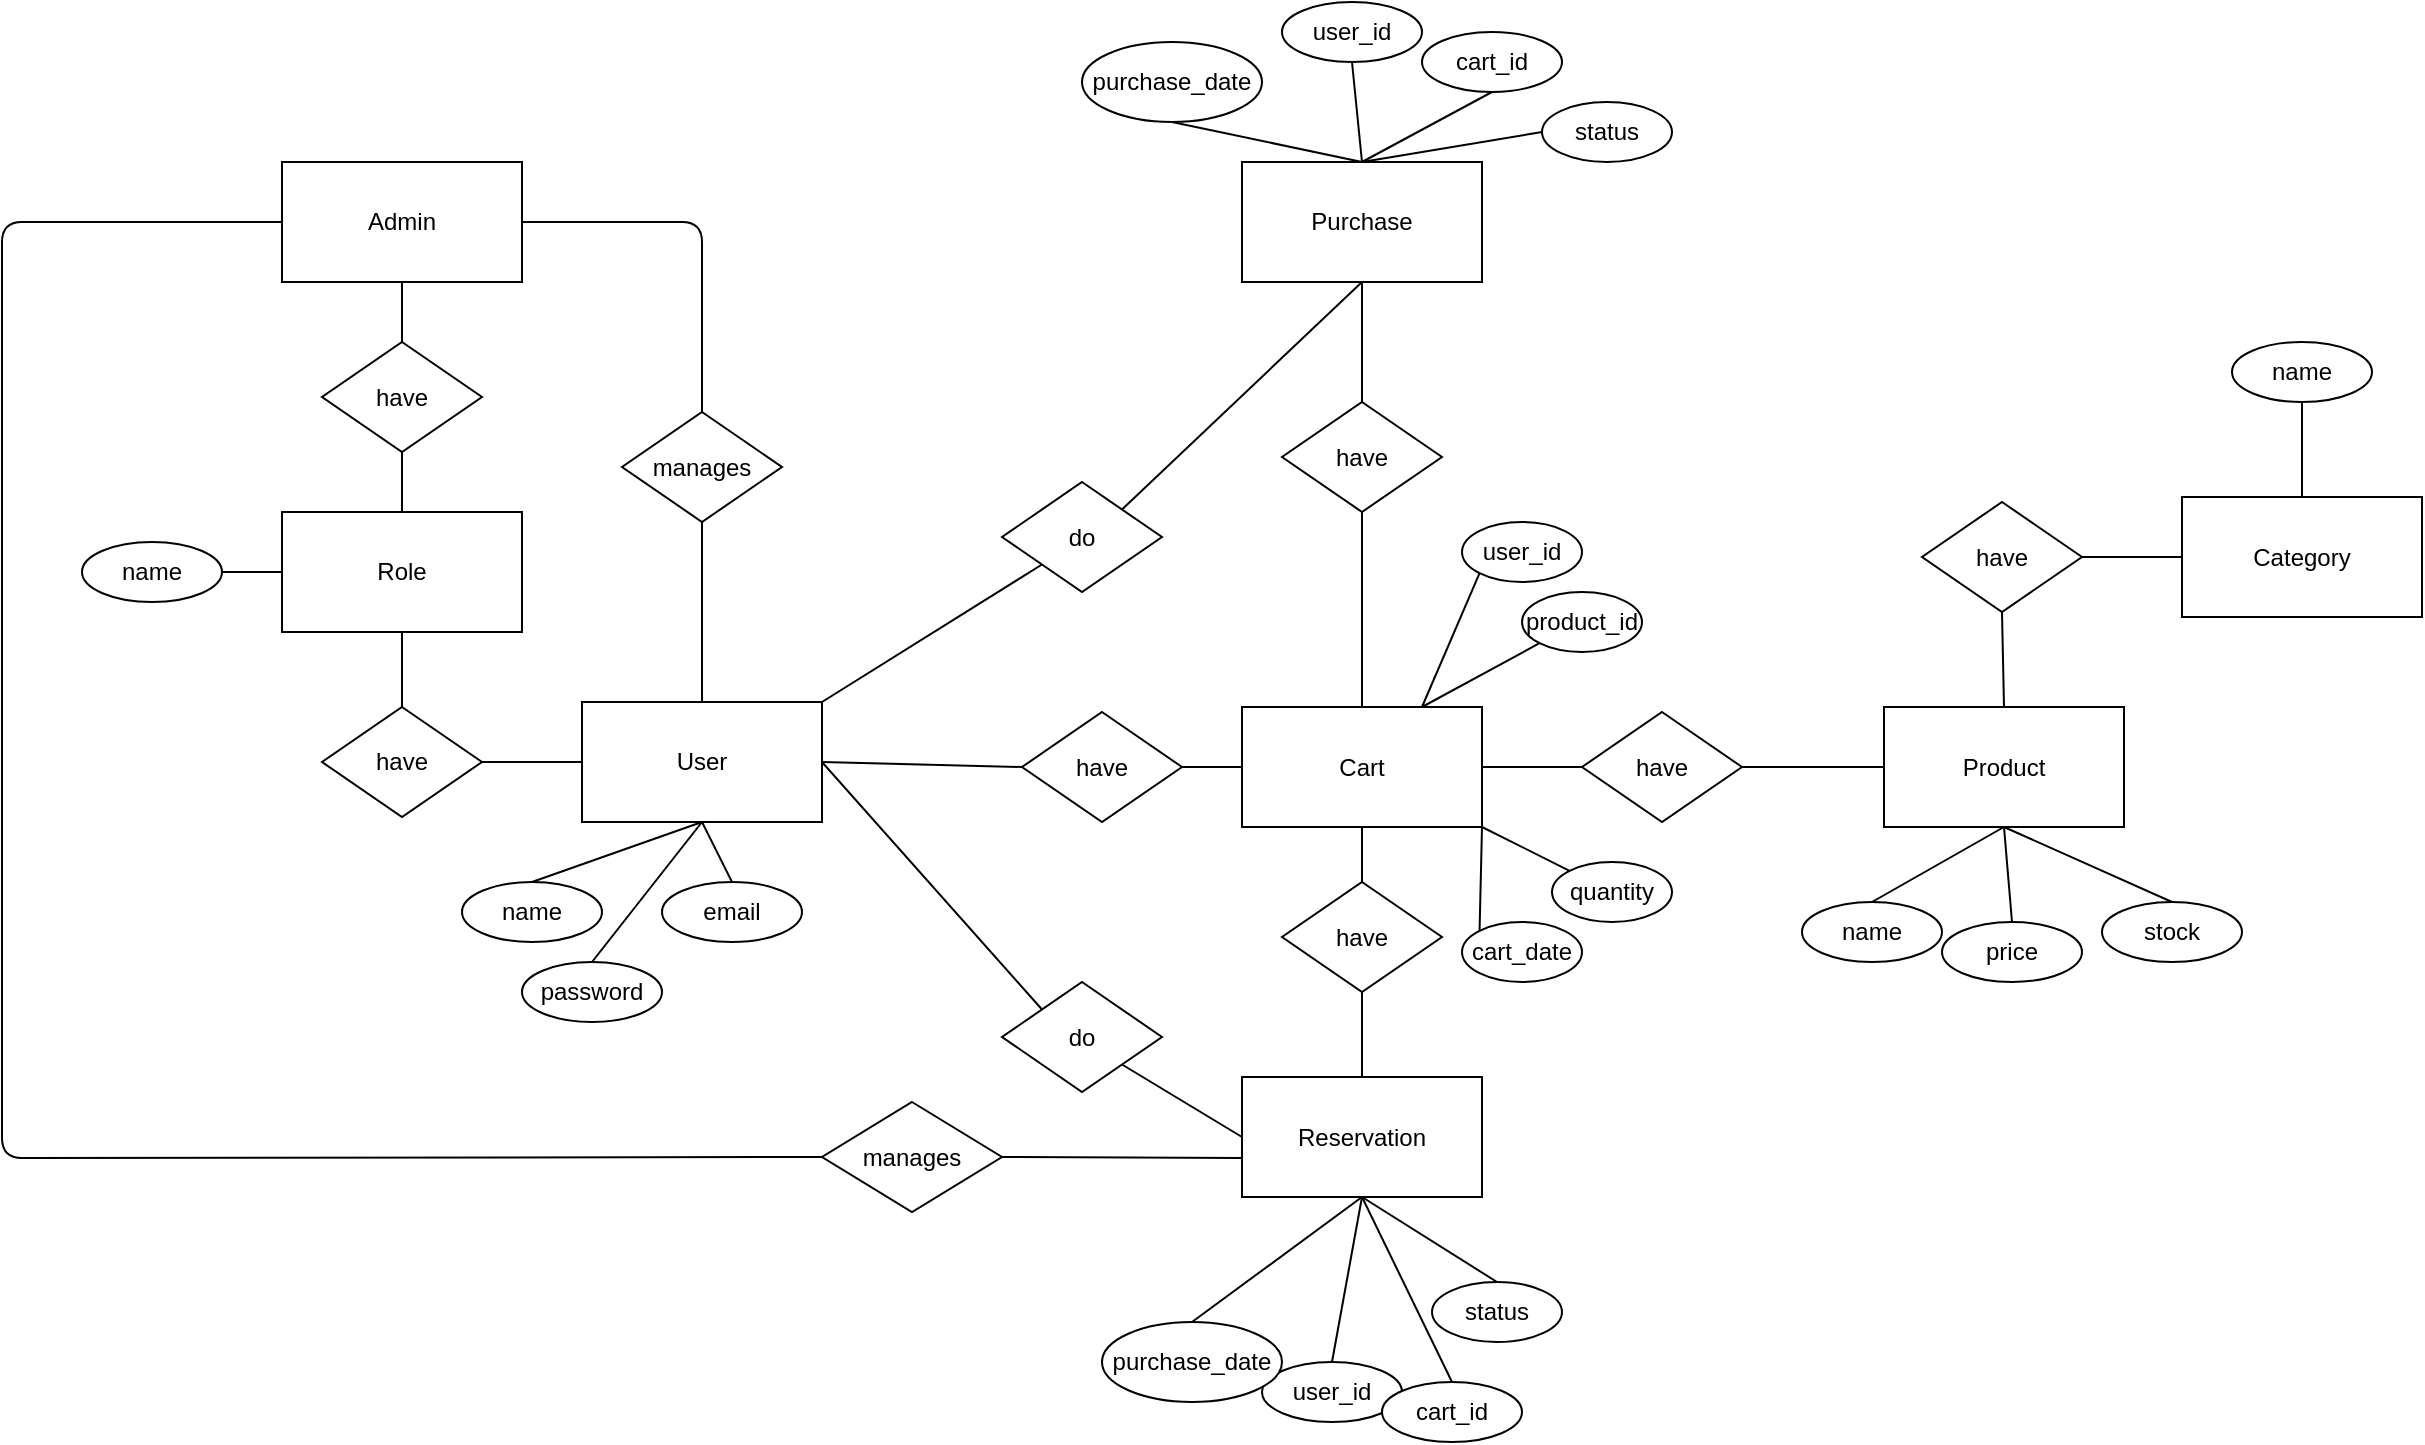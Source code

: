 <mxfile>
    <diagram id="2P4aCLjgTXHYELJcBLWA" name="Page-1">
        <mxGraphModel dx="1572" dy="768" grid="1" gridSize="10" guides="1" tooltips="1" connect="1" arrows="1" fold="1" page="1" pageScale="1" pageWidth="850" pageHeight="1100" math="0" shadow="0">
            <root>
                <mxCell id="0"/>
                <mxCell id="1" parent="0"/>
                <mxCell id="161" style="edgeStyle=none;html=1;exitX=1;exitY=0.5;exitDx=0;exitDy=0;entryX=0;entryY=0.5;entryDx=0;entryDy=0;endArrow=none;endFill=0;" edge="1" parent="1" source="121" target="160">
                    <mxGeometry relative="1" as="geometry"/>
                </mxCell>
                <mxCell id="179" style="edgeStyle=none;html=1;exitX=1;exitY=0;exitDx=0;exitDy=0;entryX=0;entryY=1;entryDx=0;entryDy=0;endArrow=none;endFill=0;" edge="1" parent="1" source="121" target="169">
                    <mxGeometry relative="1" as="geometry"/>
                </mxCell>
                <mxCell id="227" style="edgeStyle=none;html=1;exitX=0.5;exitY=0;exitDx=0;exitDy=0;endArrow=none;endFill=0;" edge="1" parent="1" source="121" target="226">
                    <mxGeometry relative="1" as="geometry"/>
                </mxCell>
                <mxCell id="121" value="User" style="rounded=0;whiteSpace=wrap;html=1;" vertex="1" parent="1">
                    <mxGeometry x="370" y="490" width="120" height="60" as="geometry"/>
                </mxCell>
                <mxCell id="158" style="edgeStyle=none;html=1;exitX=0.5;exitY=0;exitDx=0;exitDy=0;entryX=0.5;entryY=1;entryDx=0;entryDy=0;endArrow=none;endFill=0;" edge="1" parent="1" source="122" target="121">
                    <mxGeometry relative="1" as="geometry"/>
                </mxCell>
                <mxCell id="122" value="name" style="ellipse;whiteSpace=wrap;html=1;" vertex="1" parent="1">
                    <mxGeometry x="310" y="580" width="70" height="30" as="geometry"/>
                </mxCell>
                <mxCell id="155" style="edgeStyle=none;html=1;exitX=1;exitY=0.5;exitDx=0;exitDy=0;entryX=0;entryY=0.5;entryDx=0;entryDy=0;endArrow=none;endFill=0;" edge="1" parent="1" source="123" target="121">
                    <mxGeometry relative="1" as="geometry"/>
                </mxCell>
                <mxCell id="123" value="have" style="rhombus;whiteSpace=wrap;html=1;" vertex="1" parent="1">
                    <mxGeometry x="240" y="492.5" width="80" height="55" as="geometry"/>
                </mxCell>
                <mxCell id="156" style="edgeStyle=none;html=1;exitX=0.5;exitY=0;exitDx=0;exitDy=0;entryX=0.5;entryY=1;entryDx=0;entryDy=0;endArrow=none;endFill=0;" edge="1" parent="1" source="124" target="121">
                    <mxGeometry relative="1" as="geometry"/>
                </mxCell>
                <mxCell id="124" value="email" style="ellipse;whiteSpace=wrap;html=1;" vertex="1" parent="1">
                    <mxGeometry x="410" y="580" width="70" height="30" as="geometry"/>
                </mxCell>
                <mxCell id="157" style="edgeStyle=none;html=1;exitX=0.5;exitY=0;exitDx=0;exitDy=0;entryX=0.5;entryY=1;entryDx=0;entryDy=0;endArrow=none;endFill=0;" edge="1" parent="1" source="125" target="121">
                    <mxGeometry relative="1" as="geometry"/>
                </mxCell>
                <mxCell id="125" value="password" style="ellipse;whiteSpace=wrap;html=1;" vertex="1" parent="1">
                    <mxGeometry x="340" y="620" width="70" height="30" as="geometry"/>
                </mxCell>
                <mxCell id="154" style="edgeStyle=none;html=1;exitX=0.5;exitY=1;exitDx=0;exitDy=0;entryX=0.5;entryY=0;entryDx=0;entryDy=0;endArrow=none;endFill=0;" edge="1" parent="1" source="130" target="123">
                    <mxGeometry relative="1" as="geometry"/>
                </mxCell>
                <mxCell id="130" value="Role" style="rounded=0;whiteSpace=wrap;html=1;" vertex="1" parent="1">
                    <mxGeometry x="220" y="395" width="120" height="60" as="geometry"/>
                </mxCell>
                <mxCell id="221" style="edgeStyle=none;html=1;exitX=1;exitY=0.5;exitDx=0;exitDy=0;entryX=0;entryY=0.5;entryDx=0;entryDy=0;endArrow=none;endFill=0;" edge="1" parent="1" source="136" target="130">
                    <mxGeometry relative="1" as="geometry"/>
                </mxCell>
                <mxCell id="136" value="name" style="ellipse;whiteSpace=wrap;html=1;" vertex="1" parent="1">
                    <mxGeometry x="120" y="410" width="70" height="30" as="geometry"/>
                </mxCell>
                <mxCell id="143" style="edgeStyle=none;html=1;exitX=0.5;exitY=0;exitDx=0;exitDy=0;entryX=0.5;entryY=1;entryDx=0;entryDy=0;endArrow=none;endFill=0;" edge="1" parent="1" source="137" target="142">
                    <mxGeometry relative="1" as="geometry"/>
                </mxCell>
                <mxCell id="137" value="Product" style="rounded=0;whiteSpace=wrap;html=1;" vertex="1" parent="1">
                    <mxGeometry x="1021" y="492.5" width="120" height="60" as="geometry"/>
                </mxCell>
                <mxCell id="159" style="edgeStyle=none;html=1;exitX=0;exitY=0.5;exitDx=0;exitDy=0;endArrow=none;endFill=0;entryX=1;entryY=0.5;entryDx=0;entryDy=0;" edge="1" parent="1" source="138" target="160">
                    <mxGeometry relative="1" as="geometry">
                        <mxPoint x="650" y="595" as="targetPoint"/>
                    </mxGeometry>
                </mxCell>
                <mxCell id="164" style="edgeStyle=none;html=1;exitX=0.5;exitY=1;exitDx=0;exitDy=0;entryX=0.5;entryY=0;entryDx=0;entryDy=0;endArrow=none;endFill=0;" edge="1" parent="1" source="138" target="163">
                    <mxGeometry relative="1" as="geometry"/>
                </mxCell>
                <mxCell id="184" style="edgeStyle=none;html=1;exitX=1;exitY=0.5;exitDx=0;exitDy=0;endArrow=none;endFill=0;entryX=0;entryY=0.5;entryDx=0;entryDy=0;" edge="1" parent="1" source="138" target="185">
                    <mxGeometry relative="1" as="geometry">
                        <mxPoint x="920" y="523" as="targetPoint"/>
                    </mxGeometry>
                </mxCell>
                <mxCell id="138" value="Cart" style="rounded=0;whiteSpace=wrap;html=1;" vertex="1" parent="1">
                    <mxGeometry x="700" y="492.5" width="120" height="60" as="geometry"/>
                </mxCell>
                <mxCell id="162" style="edgeStyle=none;html=1;exitX=0.5;exitY=0;exitDx=0;exitDy=0;endArrow=none;endFill=0;entryX=0.5;entryY=1;entryDx=0;entryDy=0;" edge="1" parent="1" source="139" target="163">
                    <mxGeometry relative="1" as="geometry">
                        <mxPoint x="650" y="720" as="targetPoint"/>
                    </mxGeometry>
                </mxCell>
                <mxCell id="174" style="edgeStyle=none;html=1;exitX=0;exitY=0.5;exitDx=0;exitDy=0;entryX=1;entryY=1;entryDx=0;entryDy=0;endArrow=none;endFill=0;" edge="1" parent="1" source="139" target="172">
                    <mxGeometry relative="1" as="geometry"/>
                </mxCell>
                <mxCell id="139" value="Reservation" style="rounded=0;whiteSpace=wrap;html=1;" vertex="1" parent="1">
                    <mxGeometry x="700" y="677.5" width="120" height="60" as="geometry"/>
                </mxCell>
                <mxCell id="166" style="edgeStyle=none;html=1;exitX=0.5;exitY=1;exitDx=0;exitDy=0;entryX=0.5;entryY=0;entryDx=0;entryDy=0;endArrow=none;endFill=0;" edge="1" parent="1" source="140" target="165">
                    <mxGeometry relative="1" as="geometry"/>
                </mxCell>
                <mxCell id="140" value="Purchase" style="rounded=0;whiteSpace=wrap;html=1;" vertex="1" parent="1">
                    <mxGeometry x="700" y="220" width="120" height="60" as="geometry"/>
                </mxCell>
                <mxCell id="141" value="Category" style="rounded=0;whiteSpace=wrap;html=1;" vertex="1" parent="1">
                    <mxGeometry x="1170" y="387.5" width="120" height="60" as="geometry"/>
                </mxCell>
                <mxCell id="183" style="edgeStyle=none;html=1;exitX=1;exitY=0.5;exitDx=0;exitDy=0;endArrow=none;endFill=0;entryX=0;entryY=0.5;entryDx=0;entryDy=0;" edge="1" parent="1" source="142" target="141">
                    <mxGeometry relative="1" as="geometry">
                        <mxPoint x="1160" y="400" as="targetPoint"/>
                    </mxGeometry>
                </mxCell>
                <mxCell id="142" value="have" style="rhombus;whiteSpace=wrap;html=1;" vertex="1" parent="1">
                    <mxGeometry x="1040" y="390" width="80" height="55" as="geometry"/>
                </mxCell>
                <mxCell id="182" style="edgeStyle=none;html=1;exitX=0.5;exitY=1;exitDx=0;exitDy=0;entryX=0.5;entryY=0;entryDx=0;entryDy=0;endArrow=none;endFill=0;" edge="1" parent="1" source="146" target="141">
                    <mxGeometry relative="1" as="geometry"/>
                </mxCell>
                <mxCell id="146" value="name" style="ellipse;whiteSpace=wrap;html=1;" vertex="1" parent="1">
                    <mxGeometry x="1195" y="310" width="70" height="30" as="geometry"/>
                </mxCell>
                <mxCell id="153" style="edgeStyle=none;html=1;exitX=0.5;exitY=0;exitDx=0;exitDy=0;entryX=0.5;entryY=1;entryDx=0;entryDy=0;endArrow=none;endFill=0;" edge="1" parent="1" source="148" target="137">
                    <mxGeometry relative="1" as="geometry"/>
                </mxCell>
                <mxCell id="148" value="name" style="ellipse;whiteSpace=wrap;html=1;" vertex="1" parent="1">
                    <mxGeometry x="980" y="590" width="70" height="30" as="geometry"/>
                </mxCell>
                <mxCell id="152" style="edgeStyle=none;html=1;exitX=0.5;exitY=0;exitDx=0;exitDy=0;entryX=0.5;entryY=1;entryDx=0;entryDy=0;endArrow=none;endFill=0;" edge="1" parent="1" source="149" target="137">
                    <mxGeometry relative="1" as="geometry"/>
                </mxCell>
                <mxCell id="149" value="price" style="ellipse;whiteSpace=wrap;html=1;" vertex="1" parent="1">
                    <mxGeometry x="1050" y="600" width="70" height="30" as="geometry"/>
                </mxCell>
                <mxCell id="151" style="edgeStyle=none;html=1;exitX=0.5;exitY=0;exitDx=0;exitDy=0;entryX=0.5;entryY=1;entryDx=0;entryDy=0;endArrow=none;endFill=0;" edge="1" parent="1" source="150" target="137">
                    <mxGeometry relative="1" as="geometry"/>
                </mxCell>
                <mxCell id="150" value="stock" style="ellipse;whiteSpace=wrap;html=1;" vertex="1" parent="1">
                    <mxGeometry x="1130" y="590" width="70" height="30" as="geometry"/>
                </mxCell>
                <mxCell id="160" value="have" style="rhombus;whiteSpace=wrap;html=1;" vertex="1" parent="1">
                    <mxGeometry x="590" y="495" width="80" height="55" as="geometry"/>
                </mxCell>
                <mxCell id="163" value="have" style="rhombus;whiteSpace=wrap;html=1;" vertex="1" parent="1">
                    <mxGeometry x="720" y="580" width="80" height="55" as="geometry"/>
                </mxCell>
                <mxCell id="167" style="edgeStyle=none;html=1;exitX=0.5;exitY=1;exitDx=0;exitDy=0;entryX=0.5;entryY=0;entryDx=0;entryDy=0;endArrow=none;endFill=0;" edge="1" parent="1" source="165" target="138">
                    <mxGeometry relative="1" as="geometry"/>
                </mxCell>
                <mxCell id="165" value="have" style="rhombus;whiteSpace=wrap;html=1;" vertex="1" parent="1">
                    <mxGeometry x="720" y="340" width="80" height="55" as="geometry"/>
                </mxCell>
                <mxCell id="177" style="edgeStyle=none;html=1;exitX=1;exitY=0;exitDx=0;exitDy=0;entryX=0.5;entryY=1;entryDx=0;entryDy=0;endArrow=none;endFill=0;" edge="1" parent="1" source="169" target="140">
                    <mxGeometry relative="1" as="geometry"/>
                </mxCell>
                <mxCell id="169" value="do" style="rhombus;whiteSpace=wrap;html=1;" vertex="1" parent="1">
                    <mxGeometry x="580" y="380" width="80" height="55" as="geometry"/>
                </mxCell>
                <mxCell id="175" style="edgeStyle=none;html=1;exitX=0;exitY=0;exitDx=0;exitDy=0;entryX=1;entryY=0.5;entryDx=0;entryDy=0;endArrow=none;endFill=0;" edge="1" parent="1" source="172" target="121">
                    <mxGeometry relative="1" as="geometry"/>
                </mxCell>
                <mxCell id="172" value="do" style="rhombus;whiteSpace=wrap;html=1;" vertex="1" parent="1">
                    <mxGeometry x="580" y="630" width="80" height="55" as="geometry"/>
                </mxCell>
                <mxCell id="186" style="edgeStyle=none;html=1;exitX=1;exitY=0.5;exitDx=0;exitDy=0;entryX=0;entryY=0.5;entryDx=0;entryDy=0;endArrow=none;endFill=0;" edge="1" parent="1" source="185" target="137">
                    <mxGeometry relative="1" as="geometry"/>
                </mxCell>
                <mxCell id="185" value="have" style="rhombus;whiteSpace=wrap;html=1;" vertex="1" parent="1">
                    <mxGeometry x="870" y="495" width="80" height="55" as="geometry"/>
                </mxCell>
                <mxCell id="192" style="edgeStyle=none;html=1;exitX=0.5;exitY=1;exitDx=0;exitDy=0;entryX=0.5;entryY=0;entryDx=0;entryDy=0;endArrow=none;endFill=0;" edge="1" parent="1" source="188" target="140">
                    <mxGeometry relative="1" as="geometry"/>
                </mxCell>
                <mxCell id="188" value="user_id" style="ellipse;whiteSpace=wrap;html=1;" vertex="1" parent="1">
                    <mxGeometry x="720" y="140" width="70" height="30" as="geometry"/>
                </mxCell>
                <mxCell id="191" style="edgeStyle=none;html=1;exitX=0.5;exitY=1;exitDx=0;exitDy=0;entryX=0.5;entryY=0;entryDx=0;entryDy=0;endArrow=none;endFill=0;" edge="1" parent="1" source="189" target="140">
                    <mxGeometry relative="1" as="geometry"/>
                </mxCell>
                <mxCell id="189" value="cart_id" style="ellipse;whiteSpace=wrap;html=1;" vertex="1" parent="1">
                    <mxGeometry x="790" y="155" width="70" height="30" as="geometry"/>
                </mxCell>
                <mxCell id="193" style="edgeStyle=none;html=1;exitX=0.5;exitY=1;exitDx=0;exitDy=0;entryX=0.5;entryY=0;entryDx=0;entryDy=0;endArrow=none;endFill=0;" edge="1" parent="1" source="190" target="140">
                    <mxGeometry relative="1" as="geometry"/>
                </mxCell>
                <mxCell id="190" value="purchase_date" style="ellipse;whiteSpace=wrap;html=1;" vertex="1" parent="1">
                    <mxGeometry x="620" y="160" width="90" height="40" as="geometry"/>
                </mxCell>
                <mxCell id="195" style="edgeStyle=none;html=1;exitX=0;exitY=0.5;exitDx=0;exitDy=0;entryX=0.5;entryY=0;entryDx=0;entryDy=0;endArrow=none;endFill=0;" edge="1" parent="1" source="194" target="140">
                    <mxGeometry relative="1" as="geometry"/>
                </mxCell>
                <mxCell id="194" value="status" style="ellipse;whiteSpace=wrap;html=1;" vertex="1" parent="1">
                    <mxGeometry x="850" y="190" width="65" height="30" as="geometry"/>
                </mxCell>
                <mxCell id="205" style="edgeStyle=none;html=1;exitX=0.5;exitY=0;exitDx=0;exitDy=0;entryX=0.5;entryY=1;entryDx=0;entryDy=0;endArrow=none;endFill=0;" edge="1" parent="1" source="197" target="139">
                    <mxGeometry relative="1" as="geometry"/>
                </mxCell>
                <mxCell id="197" value="user_id" style="ellipse;whiteSpace=wrap;html=1;" vertex="1" parent="1">
                    <mxGeometry x="710" y="820" width="70" height="30" as="geometry"/>
                </mxCell>
                <mxCell id="206" style="edgeStyle=none;html=1;exitX=0.5;exitY=0;exitDx=0;exitDy=0;entryX=0.5;entryY=1;entryDx=0;entryDy=0;endArrow=none;endFill=0;" edge="1" parent="1" source="199" target="139">
                    <mxGeometry relative="1" as="geometry"/>
                </mxCell>
                <mxCell id="199" value="cart_id" style="ellipse;whiteSpace=wrap;html=1;" vertex="1" parent="1">
                    <mxGeometry x="770" y="830" width="70" height="30" as="geometry"/>
                </mxCell>
                <mxCell id="204" style="edgeStyle=none;html=1;exitX=0.5;exitY=0;exitDx=0;exitDy=0;entryX=0.5;entryY=1;entryDx=0;entryDy=0;endArrow=none;endFill=0;" edge="1" parent="1" source="201" target="139">
                    <mxGeometry relative="1" as="geometry"/>
                </mxCell>
                <mxCell id="201" value="purchase_date" style="ellipse;whiteSpace=wrap;html=1;" vertex="1" parent="1">
                    <mxGeometry x="630" y="800" width="90" height="40" as="geometry"/>
                </mxCell>
                <mxCell id="207" style="edgeStyle=none;html=1;exitX=0.5;exitY=0;exitDx=0;exitDy=0;entryX=0.5;entryY=1;entryDx=0;entryDy=0;endArrow=none;endFill=0;" edge="1" parent="1" source="203" target="139">
                    <mxGeometry relative="1" as="geometry"/>
                </mxCell>
                <mxCell id="203" value="status" style="ellipse;whiteSpace=wrap;html=1;" vertex="1" parent="1">
                    <mxGeometry x="795" y="780" width="65" height="30" as="geometry"/>
                </mxCell>
                <mxCell id="209" style="edgeStyle=none;html=1;exitX=0;exitY=1;exitDx=0;exitDy=0;entryX=0.75;entryY=0;entryDx=0;entryDy=0;endArrow=none;endFill=0;" edge="1" parent="1" source="208" target="138">
                    <mxGeometry relative="1" as="geometry"/>
                </mxCell>
                <mxCell id="208" value="user_id" style="ellipse;whiteSpace=wrap;html=1;" vertex="1" parent="1">
                    <mxGeometry x="810" y="400" width="60" height="30" as="geometry"/>
                </mxCell>
                <mxCell id="211" style="edgeStyle=none;html=1;exitX=0;exitY=1;exitDx=0;exitDy=0;entryX=0.75;entryY=0;entryDx=0;entryDy=0;endArrow=none;endFill=0;" edge="1" parent="1" source="210" target="138">
                    <mxGeometry relative="1" as="geometry"/>
                </mxCell>
                <mxCell id="210" value="product_id" style="ellipse;whiteSpace=wrap;html=1;" vertex="1" parent="1">
                    <mxGeometry x="840" y="435" width="60" height="30" as="geometry"/>
                </mxCell>
                <mxCell id="213" style="edgeStyle=none;html=1;exitX=0;exitY=0;exitDx=0;exitDy=0;entryX=1;entryY=1;entryDx=0;entryDy=0;endArrow=none;endFill=0;" edge="1" parent="1" source="212" target="138">
                    <mxGeometry relative="1" as="geometry"/>
                </mxCell>
                <mxCell id="212" value="quantity" style="ellipse;whiteSpace=wrap;html=1;" vertex="1" parent="1">
                    <mxGeometry x="855" y="570" width="60" height="30" as="geometry"/>
                </mxCell>
                <mxCell id="215" style="edgeStyle=none;html=1;exitX=0;exitY=0;exitDx=0;exitDy=0;entryX=1;entryY=1;entryDx=0;entryDy=0;endArrow=none;endFill=0;" edge="1" parent="1" source="214" target="138">
                    <mxGeometry relative="1" as="geometry"/>
                </mxCell>
                <mxCell id="214" value="cart_date" style="ellipse;whiteSpace=wrap;html=1;" vertex="1" parent="1">
                    <mxGeometry x="810" y="600" width="60" height="30" as="geometry"/>
                </mxCell>
                <mxCell id="223" style="edgeStyle=none;html=1;exitX=0.5;exitY=1;exitDx=0;exitDy=0;entryX=0.5;entryY=0;entryDx=0;entryDy=0;endArrow=none;endFill=0;" edge="1" parent="1" source="219" target="222">
                    <mxGeometry relative="1" as="geometry"/>
                </mxCell>
                <mxCell id="231" style="edgeStyle=none;html=1;exitX=0;exitY=0.5;exitDx=0;exitDy=0;endArrow=none;endFill=0;entryX=0;entryY=0.5;entryDx=0;entryDy=0;" edge="1" parent="1" source="219" target="233">
                    <mxGeometry relative="1" as="geometry">
                        <mxPoint x="470" y="710" as="targetPoint"/>
                        <Array as="points">
                            <mxPoint x="80" y="250"/>
                            <mxPoint x="80" y="718"/>
                        </Array>
                    </mxGeometry>
                </mxCell>
                <mxCell id="219" value="Admin" style="rounded=0;whiteSpace=wrap;html=1;" vertex="1" parent="1">
                    <mxGeometry x="220" y="220" width="120" height="60" as="geometry"/>
                </mxCell>
                <mxCell id="224" style="edgeStyle=none;html=1;exitX=0.5;exitY=1;exitDx=0;exitDy=0;entryX=0.5;entryY=0;entryDx=0;entryDy=0;endArrow=none;endFill=0;" edge="1" parent="1" source="222" target="130">
                    <mxGeometry relative="1" as="geometry"/>
                </mxCell>
                <mxCell id="222" value="have" style="rhombus;whiteSpace=wrap;html=1;" vertex="1" parent="1">
                    <mxGeometry x="240" y="310" width="80" height="55" as="geometry"/>
                </mxCell>
                <mxCell id="230" style="edgeStyle=none;html=1;exitX=0.5;exitY=0;exitDx=0;exitDy=0;entryX=1;entryY=0.5;entryDx=0;entryDy=0;endArrow=none;endFill=0;" edge="1" parent="1" source="226" target="219">
                    <mxGeometry relative="1" as="geometry">
                        <Array as="points">
                            <mxPoint x="430" y="250"/>
                        </Array>
                    </mxGeometry>
                </mxCell>
                <mxCell id="226" value="manages" style="rhombus;whiteSpace=wrap;html=1;" vertex="1" parent="1">
                    <mxGeometry x="390" y="345" width="80" height="55" as="geometry"/>
                </mxCell>
                <mxCell id="234" style="edgeStyle=none;html=1;exitX=1;exitY=0.5;exitDx=0;exitDy=0;endArrow=none;endFill=0;" edge="1" parent="1" source="233">
                    <mxGeometry relative="1" as="geometry">
                        <mxPoint x="700" y="718" as="targetPoint"/>
                    </mxGeometry>
                </mxCell>
                <mxCell id="233" value="manages" style="rhombus;whiteSpace=wrap;html=1;" vertex="1" parent="1">
                    <mxGeometry x="490" y="690" width="90" height="55" as="geometry"/>
                </mxCell>
            </root>
        </mxGraphModel>
    </diagram>
</mxfile>
